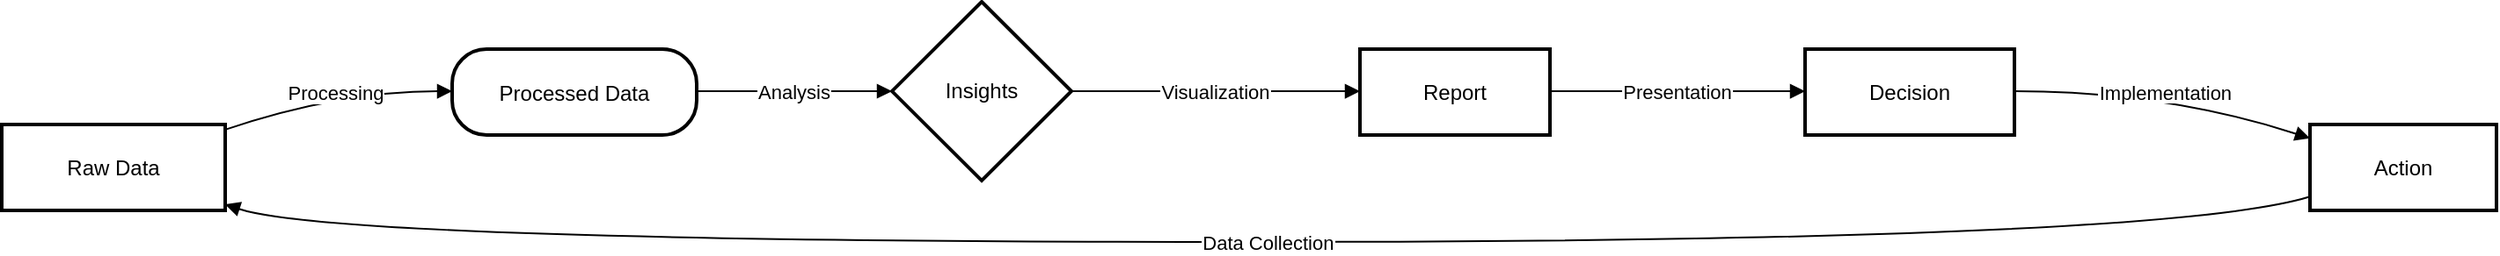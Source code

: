 <mxfile version="24.8.2">
  <diagram name="Page-1" id="oFdLp7AZBdROfWNJAoQg">
    <mxGraphModel>
      <root>
        <mxCell id="0" />
        <mxCell id="1" parent="0" />
        <mxCell id="2" value="Raw Data" style="whiteSpace=wrap;strokeWidth=2;" vertex="1" parent="1">
          <mxGeometry x="8" y="78" width="127" height="49" as="geometry" />
        </mxCell>
        <mxCell id="3" value="Processed Data" style="rounded=1;arcSize=40;strokeWidth=2" vertex="1" parent="1">
          <mxGeometry x="264" y="35" width="139" height="49" as="geometry" />
        </mxCell>
        <mxCell id="4" value="Insights" style="rhombus;strokeWidth=2;whiteSpace=wrap;" vertex="1" parent="1">
          <mxGeometry x="514" y="8" width="102" height="102" as="geometry" />
        </mxCell>
        <mxCell id="5" value="Report" style="whiteSpace=wrap;strokeWidth=2;" vertex="1" parent="1">
          <mxGeometry x="780" y="35" width="108" height="49" as="geometry" />
        </mxCell>
        <mxCell id="6" value="Decision" style="whiteSpace=wrap;strokeWidth=2;" vertex="1" parent="1">
          <mxGeometry x="1033" y="35" width="119" height="49" as="geometry" />
        </mxCell>
        <mxCell id="7" value="Action" style="whiteSpace=wrap;strokeWidth=2;" vertex="1" parent="1">
          <mxGeometry x="1320" y="78" width="106" height="49" as="geometry" />
        </mxCell>
        <mxCell id="8" value="Processing" style="curved=1;startArrow=none;endArrow=block;exitX=1;exitY=0.06;entryX=0;entryY=0.49;" edge="1" parent="1" source="2" target="3">
          <mxGeometry relative="1" as="geometry">
            <Array as="points">
              <mxPoint x="200" y="59" />
            </Array>
          </mxGeometry>
        </mxCell>
        <mxCell id="9" value="Analysis" style="curved=1;startArrow=none;endArrow=block;exitX=1;exitY=0.49;entryX=0;entryY=0.5;" edge="1" parent="1" source="3" target="4">
          <mxGeometry relative="1" as="geometry">
            <Array as="points" />
          </mxGeometry>
        </mxCell>
        <mxCell id="10" value="Visualization" style="curved=1;startArrow=none;endArrow=block;exitX=1;exitY=0.5;entryX=0;entryY=0.49;" edge="1" parent="1" source="4" target="5">
          <mxGeometry relative="1" as="geometry">
            <Array as="points" />
          </mxGeometry>
        </mxCell>
        <mxCell id="11" value="Presentation" style="curved=1;startArrow=none;endArrow=block;exitX=1;exitY=0.49;entryX=0;entryY=0.49;" edge="1" parent="1" source="5" target="6">
          <mxGeometry relative="1" as="geometry">
            <Array as="points" />
          </mxGeometry>
        </mxCell>
        <mxCell id="12" value="Implementation" style="curved=1;startArrow=none;endArrow=block;exitX=1.01;exitY=0.49;entryX=0;entryY=0.16;" edge="1" parent="1" source="6" target="7">
          <mxGeometry relative="1" as="geometry">
            <Array as="points">
              <mxPoint x="1237" y="59" />
            </Array>
          </mxGeometry>
        </mxCell>
        <mxCell id="13" value="Data Collection" style="curved=1;startArrow=none;endArrow=block;exitX=0;exitY=0.84;entryX=1;entryY=0.93;" edge="1" parent="1" source="7" target="2">
          <mxGeometry relative="1" as="geometry">
            <Array as="points">
              <mxPoint x="1237" y="145" />
              <mxPoint x="200" y="145" />
            </Array>
          </mxGeometry>
        </mxCell>
      </root>
    </mxGraphModel>
  </diagram>
</mxfile>
